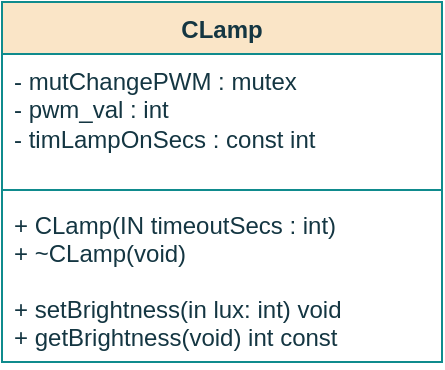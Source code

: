 <mxfile version="16.0.0" type="github" pages="3">
  <diagram id="tfzxgMIFUyRC4YkPrTR2" name="Class">
    <mxGraphModel dx="540" dy="306" grid="1" gridSize="10" guides="1" tooltips="1" connect="1" arrows="1" fold="1" page="1" pageScale="1" pageWidth="850" pageHeight="1100" math="0" shadow="0">
      <root>
        <mxCell id="0" />
        <mxCell id="1" parent="0" />
        <mxCell id="pnLnJ_2iHtYTDMWjVPW9-1" value="CLamp" style="swimlane;fontStyle=1;align=center;verticalAlign=top;childLayout=stackLayout;horizontal=1;startSize=26;horizontalStack=0;resizeParent=1;resizeParentMax=0;resizeLast=0;collapsible=1;marginBottom=0;fillColor=#FAE5C7;strokeColor=#0F8B8D;fontColor=#143642;" parent="1" vertex="1">
          <mxGeometry x="340" y="170" width="220" height="180" as="geometry" />
        </mxCell>
        <mxCell id="pnLnJ_2iHtYTDMWjVPW9-2" value="- mutChangePWM : mutex&lt;br&gt;- pwm_val : int&lt;br&gt;- timLampOnSecs : const int" style="text;strokeColor=none;fillColor=none;align=left;verticalAlign=top;spacingLeft=4;spacingRight=4;overflow=hidden;rotatable=0;points=[[0,0.5],[1,0.5]];portConstraint=eastwest;fontColor=#143642;fontStyle=0;html=1;" parent="pnLnJ_2iHtYTDMWjVPW9-1" vertex="1">
          <mxGeometry y="26" width="220" height="64" as="geometry" />
        </mxCell>
        <mxCell id="pnLnJ_2iHtYTDMWjVPW9-3" value="" style="line;strokeWidth=1;fillColor=none;align=left;verticalAlign=middle;spacingTop=-1;spacingLeft=3;spacingRight=3;rotatable=0;labelPosition=right;points=[];portConstraint=eastwest;labelBackgroundColor=#DAD2D8;strokeColor=#0F8B8D;fontColor=#143642;" parent="pnLnJ_2iHtYTDMWjVPW9-1" vertex="1">
          <mxGeometry y="90" width="220" height="8" as="geometry" />
        </mxCell>
        <mxCell id="pnLnJ_2iHtYTDMWjVPW9-4" value="+ CLamp(IN timeoutSecs : int)&#xa;+ ~CLamp(void)&#xa;&#xa;+ setBrightness(in lux: int) void&#xa;+ getBrightness(void) int const&#xa;&#xa;&#xa;&#xa;" style="text;strokeColor=none;fillColor=none;align=left;verticalAlign=top;spacingLeft=4;spacingRight=4;overflow=hidden;rotatable=0;points=[[0,0.5],[1,0.5]];portConstraint=eastwest;fontColor=#143642;" parent="pnLnJ_2iHtYTDMWjVPW9-1" vertex="1">
          <mxGeometry y="98" width="220" height="82" as="geometry" />
        </mxCell>
      </root>
    </mxGraphModel>
  </diagram>
  <diagram id="xVMqxLIBQwNV7bNQTytV" name="Constructor">
    <mxGraphModel dx="1493" dy="364" grid="1" gridSize="10" guides="1" tooltips="1" connect="1" arrows="1" fold="1" page="1" pageScale="1" pageWidth="850" pageHeight="1100" math="0" shadow="0">
      <root>
        <mxCell id="ZppdqG59nGM6C0i3Hnui-0" />
        <mxCell id="ZppdqG59nGM6C0i3Hnui-1" parent="ZppdqG59nGM6C0i3Hnui-0" />
        <mxCell id="ZppdqG59nGM6C0i3Hnui-2" style="edgeStyle=orthogonalEdgeStyle;curved=0;rounded=1;sketch=0;orthogonalLoop=1;jettySize=auto;html=1;exitX=0.5;exitY=1;exitDx=0;exitDy=0;entryX=0.5;entryY=0;entryDx=0;entryDy=0;fontColor=#143642;strokeColor=#A8201A;fillColor=#FAE5C7;" parent="ZppdqG59nGM6C0i3Hnui-1" source="ZppdqG59nGM6C0i3Hnui-3" edge="1">
          <mxGeometry relative="1" as="geometry">
            <mxPoint x="-604.38" y="160" as="targetPoint" />
          </mxGeometry>
        </mxCell>
        <mxCell id="ZppdqG59nGM6C0i3Hnui-3" value="&lt;div&gt;CLamp&lt;/div&gt;&lt;div&gt;&lt;br&gt;&lt;/div&gt;&lt;div&gt;IN: &lt;i&gt;&lt;span style=&quot;font-weight: normal&quot;&gt;timeoutSecs&lt;/span&gt;&lt;/i&gt;&lt;/div&gt;" style="ellipse;whiteSpace=wrap;html=1;fillColor=#FAE5C7;strokeColor=#0F8B8D;fontColor=#143642;fontStyle=1" parent="ZppdqG59nGM6C0i3Hnui-1" vertex="1">
          <mxGeometry x="-674.26" y="70" width="140" height="60" as="geometry" />
        </mxCell>
        <mxCell id="ZppdqG59nGM6C0i3Hnui-4" style="edgeStyle=orthogonalEdgeStyle;curved=0;rounded=1;sketch=0;orthogonalLoop=1;jettySize=auto;html=1;exitX=0.5;exitY=1;exitDx=0;exitDy=0;entryX=0.5;entryY=0;entryDx=0;entryDy=0;fontColor=#143642;strokeColor=#A8201A;fillColor=#FAE5C7;" parent="ZppdqG59nGM6C0i3Hnui-1" source="ZppdqG59nGM6C0i3Hnui-5" edge="1">
          <mxGeometry relative="1" as="geometry">
            <mxPoint x="-604.255" y="290" as="targetPoint" />
          </mxGeometry>
        </mxCell>
        <mxCell id="ZppdqG59nGM6C0i3Hnui-5" value="&lt;div&gt;&lt;b&gt;Init&lt;/b&gt; &lt;i&gt;mutChangePWM&lt;/i&gt;&lt;/div&gt;&lt;div&gt;&lt;i&gt;pwm_val &amp;lt;- 0&lt;/i&gt;&lt;/div&gt;&lt;div&gt;&lt;i&gt;LampOnTimeoutSecs &amp;lt;- timeoutSecs&lt;br&gt;&lt;/i&gt;&lt;/div&gt;" style="rounded=0;whiteSpace=wrap;html=1;sketch=0;fontColor=#143642;strokeColor=#0F8B8D;fillColor=#FAE5C7;" parent="ZppdqG59nGM6C0i3Hnui-1" vertex="1">
          <mxGeometry x="-719.26" y="220" width="230" height="50" as="geometry" />
        </mxCell>
        <mxCell id="ZppdqG59nGM6C0i3Hnui-6" style="edgeStyle=orthogonalEdgeStyle;curved=0;rounded=1;sketch=0;orthogonalLoop=1;jettySize=auto;html=1;exitX=0.5;exitY=1;exitDx=0;exitDy=0;entryX=0.5;entryY=0;entryDx=0;entryDy=0;fontColor=#143642;strokeColor=#A8201A;fillColor=#FAE5C7;" parent="ZppdqG59nGM6C0i3Hnui-1" source="ZppdqG59nGM6C0i3Hnui-7" target="ZppdqG59nGM6C0i3Hnui-5" edge="1">
          <mxGeometry relative="1" as="geometry" />
        </mxCell>
        <mxCell id="ZppdqG59nGM6C0i3Hnui-7" value="&lt;b&gt;initPWM()&lt;/b&gt;" style="shape=process;whiteSpace=wrap;html=1;backgroundOutline=1;rounded=0;sketch=0;fontColor=#143642;strokeColor=#0F8B8D;fillColor=#FAE5C7;" parent="ZppdqG59nGM6C0i3Hnui-1" vertex="1">
          <mxGeometry x="-680" y="160" width="150" height="40" as="geometry" />
        </mxCell>
        <mxCell id="ZppdqG59nGM6C0i3Hnui-8" value="End" style="ellipse;whiteSpace=wrap;html=1;fillColor=#FAE5C7;strokeColor=#0F8B8D;fontColor=#143642;fontStyle=1" parent="ZppdqG59nGM6C0i3Hnui-1" vertex="1">
          <mxGeometry x="-633.38" y="290" width="58.25" height="40" as="geometry" />
        </mxCell>
        <mxCell id="ZppdqG59nGM6C0i3Hnui-9" style="edgeStyle=orthogonalEdgeStyle;curved=0;rounded=1;sketch=0;orthogonalLoop=1;jettySize=auto;html=1;exitX=0.5;exitY=1;exitDx=0;exitDy=0;entryX=0.5;entryY=0;entryDx=0;entryDy=0;fontColor=#143642;strokeColor=#A8201A;fillColor=#FAE5C7;" parent="ZppdqG59nGM6C0i3Hnui-1" source="ZppdqG59nGM6C0i3Hnui-10" edge="1">
          <mxGeometry relative="1" as="geometry">
            <mxPoint x="-364.38" y="160" as="targetPoint" />
          </mxGeometry>
        </mxCell>
        <mxCell id="ZppdqG59nGM6C0i3Hnui-10" value="~CLamp" style="ellipse;whiteSpace=wrap;html=1;fillColor=#FAE5C7;strokeColor=#0F8B8D;fontColor=#143642;fontStyle=1" parent="ZppdqG59nGM6C0i3Hnui-1" vertex="1">
          <mxGeometry x="-427.63" y="80" width="125.5" height="50" as="geometry" />
        </mxCell>
        <mxCell id="ZppdqG59nGM6C0i3Hnui-11" style="edgeStyle=orthogonalEdgeStyle;curved=0;rounded=1;sketch=0;orthogonalLoop=1;jettySize=auto;html=1;exitX=0.5;exitY=1;exitDx=0;exitDy=0;entryX=0.5;entryY=0;entryDx=0;entryDy=0;fontSize=11;fontColor=#143642;strokeColor=#A8201A;fillColor=#FAE5C7;" parent="ZppdqG59nGM6C0i3Hnui-1" source="ZppdqG59nGM6C0i3Hnui-12" target="ZppdqG59nGM6C0i3Hnui-13" edge="1">
          <mxGeometry relative="1" as="geometry" />
        </mxCell>
        <mxCell id="ZppdqG59nGM6C0i3Hnui-12" value="&lt;b&gt;killPWM()&lt;/b&gt;" style="shape=process;whiteSpace=wrap;html=1;backgroundOutline=1;rounded=0;sketch=0;fontColor=#143642;strokeColor=#0F8B8D;fillColor=#FAE5C7;" parent="ZppdqG59nGM6C0i3Hnui-1" vertex="1">
          <mxGeometry x="-440" y="160" width="150" height="40" as="geometry" />
        </mxCell>
        <mxCell id="ZppdqG59nGM6C0i3Hnui-13" value="End" style="ellipse;whiteSpace=wrap;html=1;fillColor=#FAE5C7;strokeColor=#0F8B8D;fontColor=#143642;fontStyle=1" parent="ZppdqG59nGM6C0i3Hnui-1" vertex="1">
          <mxGeometry x="-394.12" y="230" width="58.25" height="40" as="geometry" />
        </mxCell>
      </root>
    </mxGraphModel>
  </diagram>
  <diagram id="vU8sWpJH29Jlqj7GU1nT" name="setBrightness">
    <mxGraphModel dx="1975" dy="637" grid="1" gridSize="10" guides="1" tooltips="1" connect="1" arrows="1" fold="1" page="1" pageScale="1" pageWidth="850" pageHeight="1100" math="0" shadow="0">
      <root>
        <mxCell id="iF5EiazJQ56Jre3fMpjI-0" />
        <mxCell id="iF5EiazJQ56Jre3fMpjI-1" parent="iF5EiazJQ56Jre3fMpjI-0" />
        <mxCell id="iF5EiazJQ56Jre3fMpjI-2" style="edgeStyle=orthogonalEdgeStyle;curved=0;rounded=1;sketch=0;orthogonalLoop=1;jettySize=auto;html=1;exitX=0.5;exitY=1;exitDx=0;exitDy=0;entryX=0.5;entryY=0;entryDx=0;entryDy=0;fontColor=#143642;strokeColor=#A8201A;fillColor=#FAE5C7;" parent="iF5EiazJQ56Jre3fMpjI-1" source="iF5EiazJQ56Jre3fMpjI-3" target="iF5EiazJQ56Jre3fMpjI-5" edge="1">
          <mxGeometry relative="1" as="geometry" />
        </mxCell>
        <mxCell id="iF5EiazJQ56Jre3fMpjI-3" value="&lt;div&gt;setBrightness&lt;/div&gt;&lt;div&gt;&lt;br&gt;&lt;/div&gt;&lt;div&gt;IN: &lt;span style=&quot;font-weight: normal&quot;&gt;&lt;i&gt;lux&lt;/i&gt;&lt;/span&gt;&lt;br&gt;&lt;/div&gt;" style="ellipse;whiteSpace=wrap;html=1;fillColor=#FAE5C7;strokeColor=#0F8B8D;fontColor=#143642;fontStyle=1" parent="iF5EiazJQ56Jre3fMpjI-1" vertex="1">
          <mxGeometry x="-488.25" y="100" width="125.5" height="60" as="geometry" />
        </mxCell>
        <mxCell id="iF5EiazJQ56Jre3fMpjI-4" value="" style="edgeStyle=orthogonalEdgeStyle;curved=0;rounded=1;sketch=0;orthogonalLoop=1;jettySize=auto;html=1;fontColor=#143642;strokeColor=#A8201A;fillColor=#FAE5C7;" parent="iF5EiazJQ56Jre3fMpjI-1" source="iF5EiazJQ56Jre3fMpjI-5" edge="1">
          <mxGeometry relative="1" as="geometry">
            <mxPoint x="-425.171" y="260" as="targetPoint" />
          </mxGeometry>
        </mxCell>
        <mxCell id="iF5EiazJQ56Jre3fMpjI-5" value="&lt;b&gt;Lock&lt;/b&gt; &lt;i&gt;mutChangePWM&lt;/i&gt;" style="rounded=0;whiteSpace=wrap;html=1;sketch=0;fontColor=#143642;strokeColor=#0F8B8D;fillColor=#FAE5C7;" parent="iF5EiazJQ56Jre3fMpjI-1" vertex="1">
          <mxGeometry x="-500.25" y="200" width="150.25" height="40" as="geometry" />
        </mxCell>
        <mxCell id="iF5EiazJQ56Jre3fMpjI-6" style="edgeStyle=orthogonalEdgeStyle;curved=0;rounded=1;sketch=0;orthogonalLoop=1;jettySize=auto;html=1;exitX=0.5;exitY=1;exitDx=0;exitDy=0;entryX=0.5;entryY=0;entryDx=0;entryDy=0;fontSize=11;fontColor=#143642;strokeColor=#A8201A;fillColor=#FAE5C7;" parent="iF5EiazJQ56Jre3fMpjI-1" source="iF5EiazJQ56Jre3fMpjI-7" target="iF5EiazJQ56Jre3fMpjI-15" edge="1">
          <mxGeometry relative="1" as="geometry" />
        </mxCell>
        <mxCell id="iF5EiazJQ56Jre3fMpjI-7" value="&lt;b&gt;Unlock&lt;/b&gt; &lt;i&gt;mutChangePWM&lt;/i&gt;" style="rounded=0;whiteSpace=wrap;html=1;sketch=0;fontColor=#143642;strokeColor=#0F8B8D;fillColor=#FAE5C7;" parent="iF5EiazJQ56Jre3fMpjI-1" vertex="1">
          <mxGeometry x="-500.5" y="380" width="150" height="40" as="geometry" />
        </mxCell>
        <mxCell id="iF5EiazJQ56Jre3fMpjI-8" style="edgeStyle=orthogonalEdgeStyle;curved=0;rounded=1;sketch=0;orthogonalLoop=1;jettySize=auto;html=1;exitX=0.5;exitY=1;exitDx=0;exitDy=0;entryX=0.5;entryY=0;entryDx=0;entryDy=0;fontColor=#143642;strokeColor=#A8201A;fillColor=#FAE5C7;" parent="iF5EiazJQ56Jre3fMpjI-1" edge="1">
          <mxGeometry relative="1" as="geometry">
            <mxPoint x="-425.25" y="360" as="sourcePoint" />
            <mxPoint x="-425.5" y="380" as="targetPoint" />
          </mxGeometry>
        </mxCell>
        <mxCell id="iF5EiazJQ56Jre3fMpjI-9" value="End" style="ellipse;whiteSpace=wrap;html=1;fillColor=#FAE5C7;strokeColor=#0F8B8D;fontColor=#143642;fontStyle=1" parent="iF5EiazJQ56Jre3fMpjI-1" vertex="1">
          <mxGeometry x="-454.75" y="650" width="58.25" height="40" as="geometry" />
        </mxCell>
        <mxCell id="iF5EiazJQ56Jre3fMpjI-10" value="&lt;b&gt;setPWM&lt;/b&gt;(&lt;i&gt;lux&lt;/i&gt;)" style="shape=process;whiteSpace=wrap;html=1;backgroundOutline=1;rounded=0;sketch=0;fontColor=#143642;strokeColor=#0F8B8D;fillColor=#FAE5C7;" parent="iF5EiazJQ56Jre3fMpjI-1" vertex="1">
          <mxGeometry x="-500" y="320" width="150" height="40" as="geometry" />
        </mxCell>
        <mxCell id="iF5EiazJQ56Jre3fMpjI-11" style="edgeStyle=orthogonalEdgeStyle;rounded=1;sketch=0;orthogonalLoop=1;jettySize=auto;html=1;exitX=0;exitY=0.5;exitDx=0;exitDy=0;fontColor=#143642;strokeColor=#A8201A;fillColor=#FAE5C7;" parent="iF5EiazJQ56Jre3fMpjI-1" source="iF5EiazJQ56Jre3fMpjI-15" target="iF5EiazJQ56Jre3fMpjI-17" edge="1">
          <mxGeometry relative="1" as="geometry">
            <mxPoint x="-530" y="600" as="targetPoint" />
          </mxGeometry>
        </mxCell>
        <mxCell id="iF5EiazJQ56Jre3fMpjI-12" value="Yes" style="edgeLabel;html=1;align=center;verticalAlign=middle;resizable=0;points=[];fontColor=#143642;" parent="iF5EiazJQ56Jre3fMpjI-11" vertex="1" connectable="0">
          <mxGeometry x="-0.634" y="-1" relative="1" as="geometry">
            <mxPoint as="offset" />
          </mxGeometry>
        </mxCell>
        <mxCell id="iF5EiazJQ56Jre3fMpjI-13" style="edgeStyle=orthogonalEdgeStyle;curved=0;rounded=1;sketch=0;orthogonalLoop=1;jettySize=auto;html=1;exitX=1;exitY=0.5;exitDx=0;exitDy=0;fontSize=11;fontColor=#143642;strokeColor=#A8201A;fillColor=#FAE5C7;entryX=1;entryY=0.5;entryDx=0;entryDy=0;" parent="iF5EiazJQ56Jre3fMpjI-1" source="iF5EiazJQ56Jre3fMpjI-15" target="iF5EiazJQ56Jre3fMpjI-19" edge="1">
          <mxGeometry relative="1" as="geometry">
            <Array as="points">
              <mxPoint x="-320" y="480" />
              <mxPoint x="-320" y="600" />
            </Array>
          </mxGeometry>
        </mxCell>
        <mxCell id="iF5EiazJQ56Jre3fMpjI-14" value="No" style="edgeLabel;html=1;align=center;verticalAlign=middle;resizable=0;points=[];fontSize=11;fontColor=#143642;" parent="iF5EiazJQ56Jre3fMpjI-13" vertex="1" connectable="0">
          <mxGeometry x="-0.897" y="2" relative="1" as="geometry">
            <mxPoint as="offset" />
          </mxGeometry>
        </mxCell>
        <mxCell id="iF5EiazJQ56Jre3fMpjI-15" value="&lt;div&gt;PWM is&lt;/div&gt;&lt;div&gt;maximum ?&lt;br&gt;&lt;/div&gt;" style="rhombus;whiteSpace=wrap;html=1;rounded=0;sketch=0;fontColor=#143642;strokeColor=#0F8B8D;fillColor=#FAE5C7;" parent="iF5EiazJQ56Jre3fMpjI-1" vertex="1">
          <mxGeometry x="-468.25" y="440" width="85.5" height="80" as="geometry" />
        </mxCell>
        <mxCell id="iF5EiazJQ56Jre3fMpjI-16" style="edgeStyle=orthogonalEdgeStyle;curved=0;rounded=1;sketch=0;orthogonalLoop=1;jettySize=auto;html=1;exitX=0.5;exitY=1;exitDx=0;exitDy=0;entryX=0;entryY=0.5;entryDx=0;entryDy=0;fontSize=11;fontColor=#143642;strokeColor=#A8201A;fillColor=#FAE5C7;" parent="iF5EiazJQ56Jre3fMpjI-1" source="iF5EiazJQ56Jre3fMpjI-17" target="iF5EiazJQ56Jre3fMpjI-19" edge="1">
          <mxGeometry relative="1" as="geometry" />
        </mxCell>
        <mxCell id="iF5EiazJQ56Jre3fMpjI-17" value="&lt;div&gt;&lt;b&gt;setTimer&lt;/b&gt;&lt;/div&gt;&lt;div&gt;(&lt;i&gt;LampOnTimeoutSecs&lt;/i&gt;)&lt;/div&gt;" style="shape=process;whiteSpace=wrap;html=1;backgroundOutline=1;rounded=0;sketch=0;fontColor=#143642;strokeColor=#0F8B8D;fillColor=#FAE5C7;" parent="iF5EiazJQ56Jre3fMpjI-1" vertex="1">
          <mxGeometry x="-620" y="520" width="170" height="40" as="geometry" />
        </mxCell>
        <mxCell id="iF5EiazJQ56Jre3fMpjI-18" style="edgeStyle=orthogonalEdgeStyle;curved=0;rounded=1;sketch=0;orthogonalLoop=1;jettySize=auto;html=1;exitX=0.5;exitY=1;exitDx=0;exitDy=0;entryX=0.5;entryY=0;entryDx=0;entryDy=0;fontSize=11;fontColor=#143642;strokeColor=#A8201A;fillColor=#FAE5C7;" parent="iF5EiazJQ56Jre3fMpjI-1" source="iF5EiazJQ56Jre3fMpjI-19" target="iF5EiazJQ56Jre3fMpjI-9" edge="1">
          <mxGeometry relative="1" as="geometry">
            <mxPoint x="-425.495" y="640" as="targetPoint" />
            <Array as="points">
              <mxPoint x="-425" y="625" />
              <mxPoint x="-426" y="625" />
            </Array>
          </mxGeometry>
        </mxCell>
        <mxCell id="iF5EiazJQ56Jre3fMpjI-19" value="" style="ellipse;whiteSpace=wrap;html=1;aspect=fixed;rounded=0;sketch=0;fontColor=#143642;strokeColor=#0F8B8D;fillColor=#FAE5C7;" parent="iF5EiazJQ56Jre3fMpjI-1" vertex="1">
          <mxGeometry x="-435" y="590" width="20" height="20" as="geometry" />
        </mxCell>
        <mxCell id="9d5YkTC6i9v7ooaXHAPG-1" value="" style="edgeStyle=orthogonalEdgeStyle;rounded=1;orthogonalLoop=1;jettySize=auto;html=1;strokeColor=#A8201A;" parent="iF5EiazJQ56Jre3fMpjI-1" source="9d5YkTC6i9v7ooaXHAPG-0" target="iF5EiazJQ56Jre3fMpjI-10" edge="1">
          <mxGeometry relative="1" as="geometry" />
        </mxCell>
        <mxCell id="9d5YkTC6i9v7ooaXHAPG-0" value="&lt;i&gt;pwm&lt;/i&gt;_val &amp;lt;- &lt;i&gt;lux&lt;/i&gt;" style="rounded=0;whiteSpace=wrap;html=1;sketch=0;fontColor=#143642;strokeColor=#0F8B8D;fillColor=#FAE5C7;" parent="iF5EiazJQ56Jre3fMpjI-1" vertex="1">
          <mxGeometry x="-500.75" y="260" width="150.25" height="40" as="geometry" />
        </mxCell>
      </root>
    </mxGraphModel>
  </diagram>
</mxfile>
